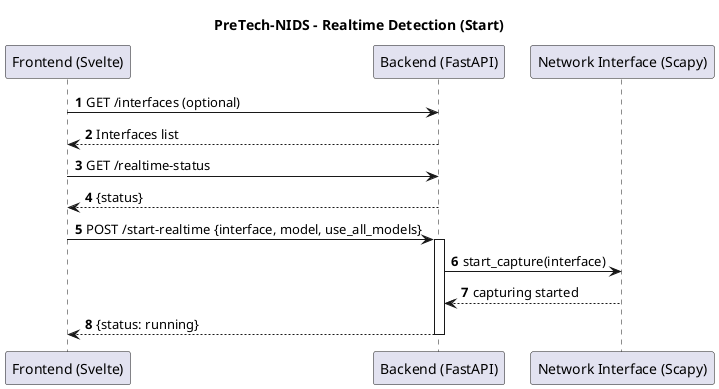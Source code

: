 @startuml
title PreTech-NIDS - Realtime Detection (Start)
hide circle
autonumber

participant FE as "Frontend (Svelte)"
participant BE as "Backend (FastAPI)"
participant NET as "Network Interface (Scapy)"

FE -> BE : GET /interfaces (optional)
BE --> FE : Interfaces list
FE -> BE : GET /realtime-status
BE --> FE : {status}

FE -> BE : POST /start-realtime {interface, model, use_all_models}
activate BE
BE -> NET : start_capture(interface)
NET --> BE : capturing started
BE --> FE : {status: running}
deactivate BE
@enduml


